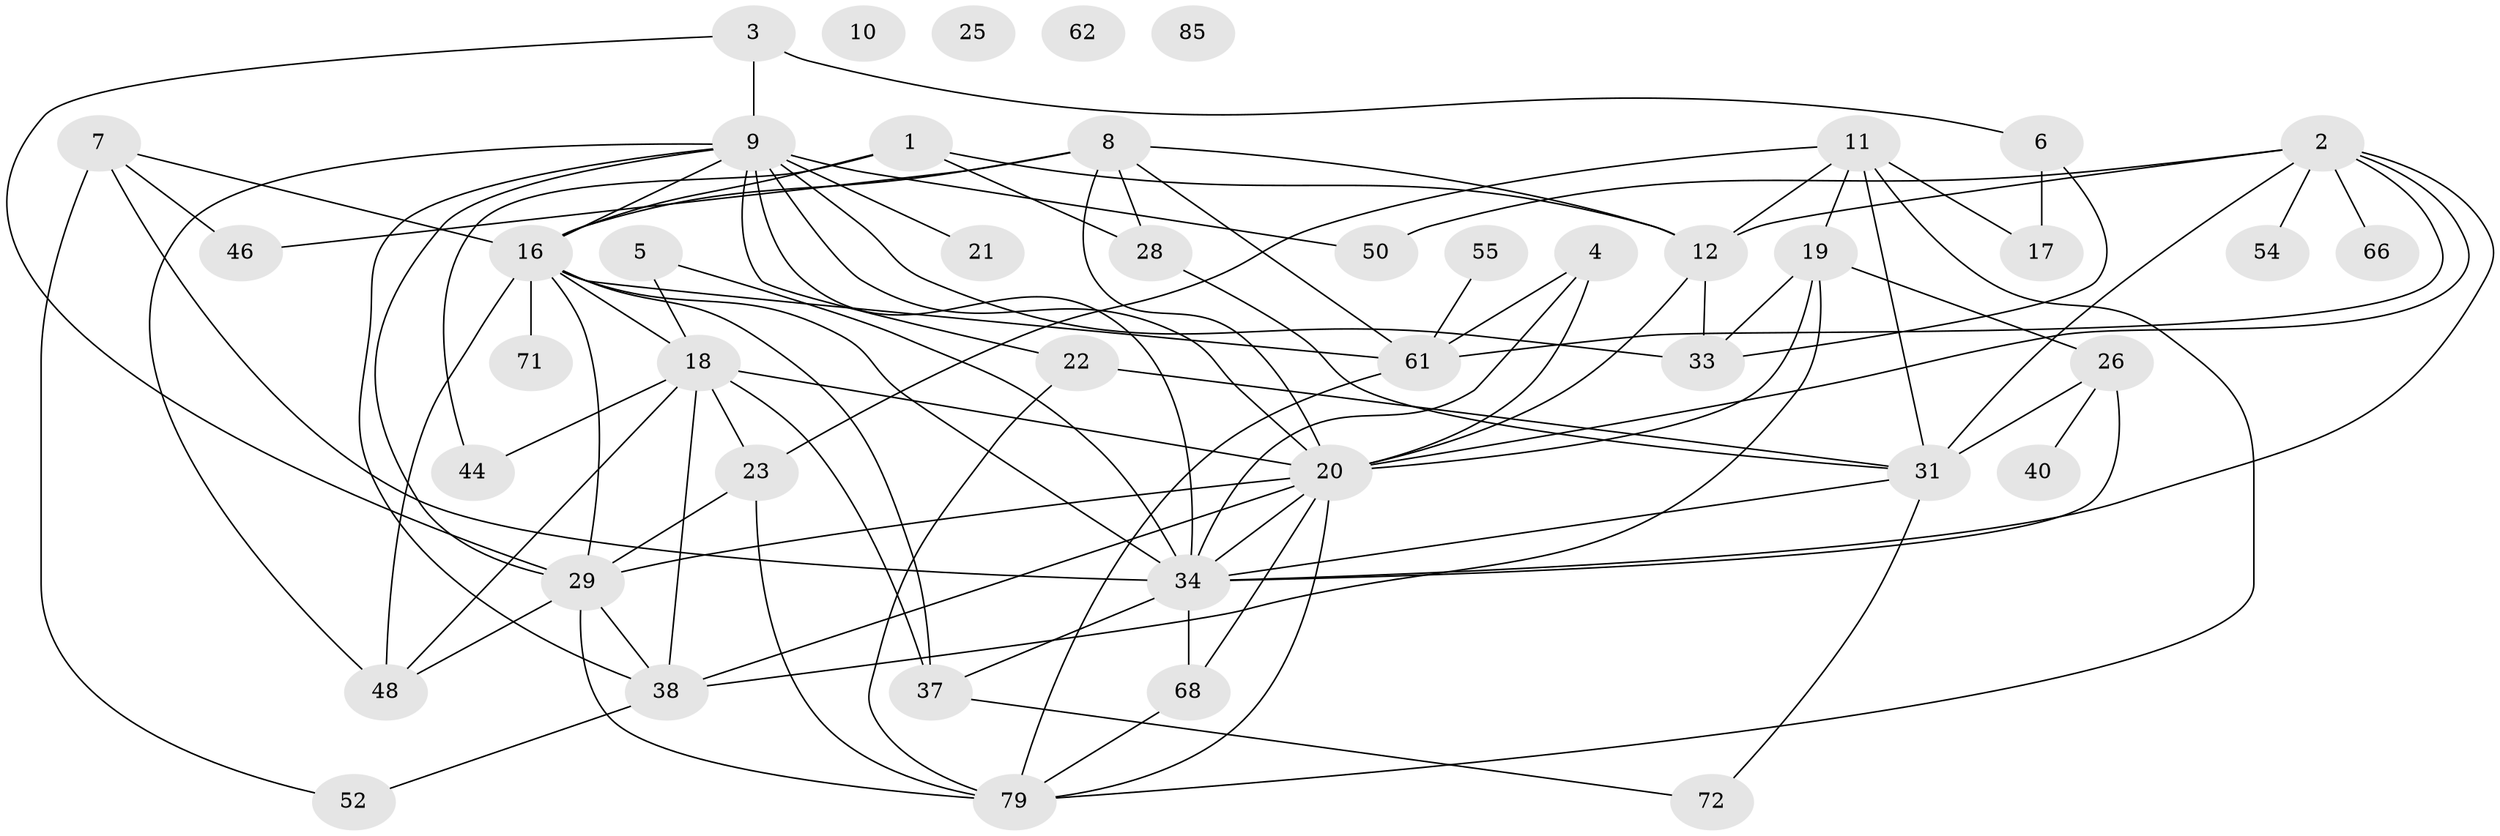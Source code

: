// original degree distribution, {4: 0.10989010989010989, 3: 0.2967032967032967, 2: 0.13186813186813187, 5: 0.14285714285714285, 0: 0.04395604395604396, 6: 0.04395604395604396, 8: 0.02197802197802198, 10: 0.01098901098901099, 1: 0.16483516483516483, 7: 0.03296703296703297}
// Generated by graph-tools (version 1.1) at 2025/16/03/04/25 18:16:27]
// undirected, 45 vertices, 92 edges
graph export_dot {
graph [start="1"]
  node [color=gray90,style=filled];
  1;
  2 [super="+64+24"];
  3;
  4;
  5;
  6;
  7 [super="+83"];
  8 [super="+75+42"];
  9 [super="+15+32+56"];
  10;
  11 [super="+13+14+53"];
  12 [super="+78"];
  16 [super="+36"];
  17;
  18 [super="+47+39"];
  19;
  20 [super="+69+49+27"];
  21;
  22;
  23 [super="+81"];
  25;
  26;
  28 [super="+84"];
  29 [super="+73+58"];
  31 [super="+45"];
  33;
  34 [super="+57"];
  37 [super="+70"];
  38 [super="+51+67"];
  40;
  44;
  46;
  48 [super="+60"];
  50;
  52 [super="+86"];
  54;
  55 [super="+63"];
  61 [super="+77"];
  62;
  66;
  68;
  71;
  72;
  79;
  85;
  1 -- 16;
  1 -- 44;
  1 -- 28;
  1 -- 12;
  2 -- 66;
  2 -- 34;
  2 -- 50;
  2 -- 54;
  2 -- 31;
  2 -- 12;
  2 -- 61;
  2 -- 20;
  3 -- 6;
  3 -- 29;
  3 -- 9;
  4 -- 20;
  4 -- 34;
  4 -- 61;
  5 -- 18;
  5 -- 34;
  6 -- 17;
  6 -- 33;
  7 -- 34 [weight=2];
  7 -- 46;
  7 -- 52;
  7 -- 16;
  8 -- 16;
  8 -- 46;
  8 -- 28;
  8 -- 61;
  8 -- 12;
  8 -- 20;
  9 -- 34 [weight=2];
  9 -- 21;
  9 -- 38;
  9 -- 48;
  9 -- 22;
  9 -- 29 [weight=2];
  9 -- 16;
  9 -- 50;
  9 -- 33;
  9 -- 20;
  11 -- 19;
  11 -- 79;
  11 -- 17 [weight=2];
  11 -- 23 [weight=2];
  11 -- 31;
  11 -- 12;
  12 -- 33;
  12 -- 20;
  16 -- 18;
  16 -- 34;
  16 -- 48;
  16 -- 29 [weight=2];
  16 -- 61;
  16 -- 37;
  16 -- 71;
  18 -- 38;
  18 -- 48;
  18 -- 20;
  18 -- 37;
  18 -- 44;
  18 -- 23;
  19 -- 20;
  19 -- 26;
  19 -- 33;
  19 -- 38;
  20 -- 34 [weight=2];
  20 -- 29;
  20 -- 68;
  20 -- 38 [weight=2];
  20 -- 79;
  22 -- 31;
  22 -- 79;
  23 -- 29;
  23 -- 79;
  26 -- 31;
  26 -- 40;
  26 -- 34;
  28 -- 31;
  29 -- 38;
  29 -- 48;
  29 -- 79;
  31 -- 72;
  31 -- 34;
  34 -- 68;
  34 -- 37;
  37 -- 72;
  38 -- 52;
  55 -- 61;
  61 -- 79;
  68 -- 79;
}
